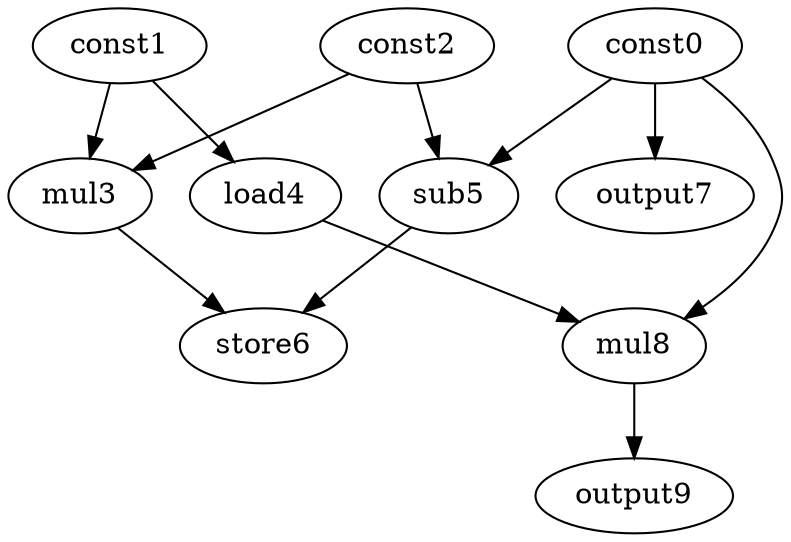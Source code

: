 digraph G { 
const0[opcode=const]; 
const1[opcode=const]; 
const2[opcode=const]; 
mul3[opcode=mul]; 
load4[opcode=load]; 
sub5[opcode=sub]; 
store6[opcode=store]; 
output7[opcode=output]; 
mul8[opcode=mul]; 
output9[opcode=output]; 
const1->mul3[operand=0];
const2->mul3[operand=1];
const1->load4[operand=0];
const0->sub5[operand=0];
const2->sub5[operand=1];
const0->output7[operand=0];
mul3->store6[operand=0];
sub5->store6[operand=1];
const0->mul8[operand=0];
load4->mul8[operand=1];
mul8->output9[operand=0];
}
